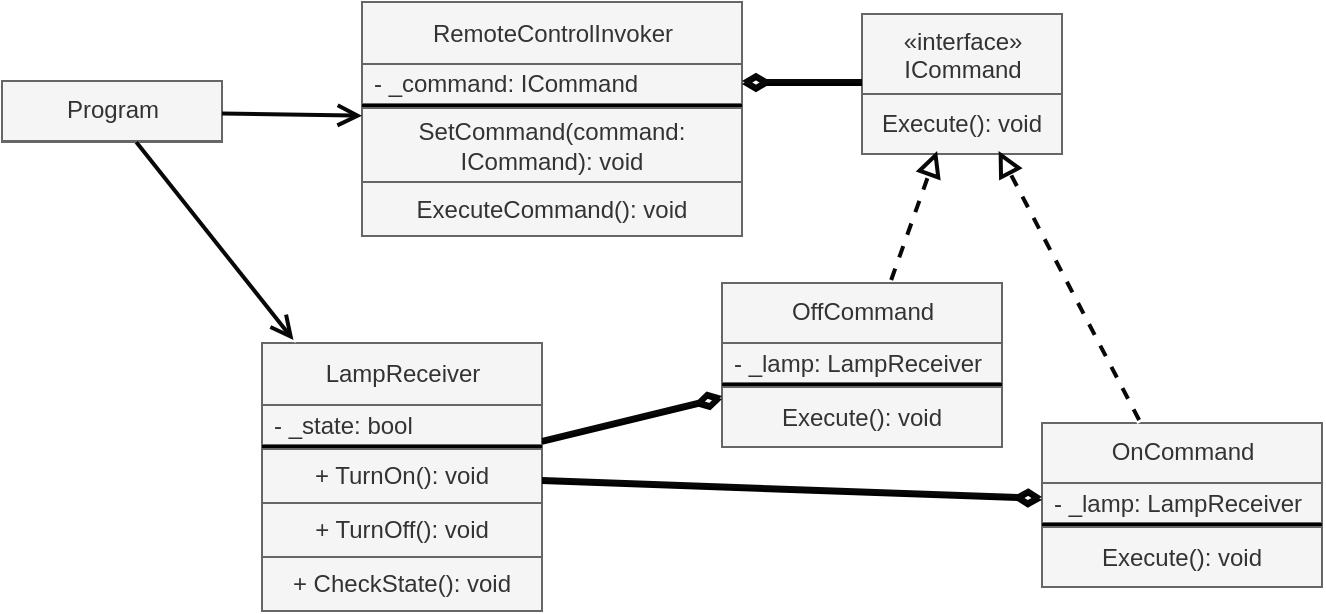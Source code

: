 <mxfile>
    <diagram id="n-HU4fG1coUEZPLs6XPE" name="Page-1">
        <mxGraphModel dx="1350" dy="690" grid="1" gridSize="10" guides="1" tooltips="1" connect="1" arrows="1" fold="1" page="1" pageScale="1" pageWidth="1169" pageHeight="827" background="#ffffff" math="0" shadow="0">
            <root>
                <mxCell id="0"/>
                <mxCell id="1" parent="0"/>
                <mxCell id="7" value="&lt;span style=&quot;font-weight: 400;&quot;&gt;RemoteControlInvoker&lt;br&gt;&lt;/span&gt;" style="swimlane;fontStyle=1;align=center;verticalAlign=middle;childLayout=stackLayout;horizontal=1;startSize=31;horizontalStack=0;resizeParent=1;resizeParentMax=0;resizeLast=0;collapsible=0;marginBottom=0;html=1;fillColor=#f5f5f5;fontColor=#333333;strokeColor=#666666;" parent="1" vertex="1">
                    <mxGeometry x="190" y="20" width="190" height="117" as="geometry"/>
                </mxCell>
                <mxCell id="95" value="- _command: ICommand" style="text;html=1;strokeColor=#666666;fillColor=#f5f5f5;align=left;verticalAlign=middle;spacingLeft=4;spacingRight=4;overflow=hidden;rotatable=0;points=[[0,0.5],[1,0.5]];portConstraint=eastwest;fontColor=#333333;" parent="7" vertex="1">
                    <mxGeometry y="31" width="190" height="20" as="geometry"/>
                </mxCell>
                <mxCell id="96" value="" style="line;strokeWidth=2;align=left;verticalAlign=middle;spacingTop=-1;spacingLeft=3;spacingRight=3;rotatable=0;labelPosition=right;points=[];portConstraint=eastwest;labelBackgroundColor=#D1AEFC;labelBorderColor=none;shadow=0;" parent="7" vertex="1">
                    <mxGeometry y="51" width="190" height="2" as="geometry"/>
                </mxCell>
                <mxCell id="8" value="SetCommand(command: &lt;br&gt;ICommand): void" style="text;html=1;strokeColor=#666666;fillColor=#f5f5f5;align=center;verticalAlign=middle;spacingLeft=4;spacingRight=4;overflow=hidden;rotatable=0;points=[[0,0.5],[1,0.5]];portConstraint=eastwest;fontColor=#333333;" parent="7" vertex="1">
                    <mxGeometry y="53" width="190" height="37" as="geometry"/>
                </mxCell>
                <mxCell id="73" value="ExecuteCommand(): void" style="text;html=1;strokeColor=#666666;fillColor=#f5f5f5;align=center;verticalAlign=middle;spacingLeft=4;spacingRight=4;overflow=hidden;rotatable=0;points=[[0,0.5],[1,0.5]];portConstraint=eastwest;fontColor=#333333;" parent="7" vertex="1">
                    <mxGeometry y="90" width="190" height="27" as="geometry"/>
                </mxCell>
                <mxCell id="25" value="Program" style="swimlane;fontStyle=0;align=center;verticalAlign=top;childLayout=stackLayout;horizontal=1;startSize=30;horizontalStack=0;resizeParent=1;resizeParentMax=0;resizeLast=0;collapsible=0;marginBottom=0;html=1;fillColor=#f5f5f5;fontColor=#333333;strokeColor=#666666;" parent="1" vertex="1">
                    <mxGeometry x="10" y="59.5" width="110" height="30.5" as="geometry"/>
                </mxCell>
                <mxCell id="36" value="" style="endArrow=open;startArrow=none;endFill=0;startFill=0;endSize=8;html=1;verticalAlign=bottom;labelBackgroundColor=none;strokeWidth=2;sketch=0;fillColor=#f5f5f5;strokeColor=#080808;" parent="1" source="25" target="7" edge="1">
                    <mxGeometry width="160" relative="1" as="geometry">
                        <mxPoint x="530" y="85.5" as="sourcePoint"/>
                        <mxPoint x="690" y="85.5" as="targetPoint"/>
                    </mxGeometry>
                </mxCell>
                <mxCell id="90" value="" style="endArrow=block;startArrow=none;endFill=0;startFill=0;endSize=8;html=1;verticalAlign=bottom;dashed=1;labelBackgroundColor=none;sketch=0;strokeWidth=2;fillColor=#f5f5f5;strokeColor=#FFFFFF;" parent="1" source="103" target="97" edge="1">
                    <mxGeometry width="160" relative="1" as="geometry">
                        <mxPoint x="649.57" y="270.5" as="sourcePoint"/>
                        <mxPoint x="710.417" y="132.5" as="targetPoint"/>
                    </mxGeometry>
                </mxCell>
                <mxCell id="91" value="&lt;span style=&quot;font-weight: 400;&quot;&gt;LampReceiver&lt;br&gt;&lt;/span&gt;" style="swimlane;fontStyle=1;align=center;verticalAlign=middle;childLayout=stackLayout;horizontal=1;startSize=31;horizontalStack=0;resizeParent=1;resizeParentMax=0;resizeLast=0;collapsible=0;marginBottom=0;html=1;fillColor=#f5f5f5;fontColor=#333333;strokeColor=#666666;" parent="1" vertex="1">
                    <mxGeometry x="140" y="190.5" width="140" height="134" as="geometry"/>
                </mxCell>
                <mxCell id="116" value="- _state: bool" style="text;html=1;strokeColor=#666666;fillColor=#f5f5f5;align=left;verticalAlign=middle;spacingLeft=4;spacingRight=4;overflow=hidden;rotatable=0;points=[[0,0.5],[1,0.5]];portConstraint=eastwest;fontColor=#333333;" parent="91" vertex="1">
                    <mxGeometry y="31" width="140" height="20" as="geometry"/>
                </mxCell>
                <mxCell id="117" value="" style="line;strokeWidth=2;align=left;verticalAlign=middle;spacingTop=-1;spacingLeft=3;spacingRight=3;rotatable=0;labelPosition=right;points=[];portConstraint=eastwest;labelBackgroundColor=#D1AEFC;labelBorderColor=none;shadow=0;" parent="91" vertex="1">
                    <mxGeometry y="51" width="140" height="2" as="geometry"/>
                </mxCell>
                <mxCell id="92" value="+ TurnOn(): void" style="text;html=1;strokeColor=#666666;fillColor=#f5f5f5;align=center;verticalAlign=middle;spacingLeft=4;spacingRight=4;overflow=hidden;rotatable=0;points=[[0,0.5],[1,0.5]];portConstraint=eastwest;fontColor=#333333;" parent="91" vertex="1">
                    <mxGeometry y="53" width="140" height="27" as="geometry"/>
                </mxCell>
                <mxCell id="119" value="+ TurnOff(): void" style="text;html=1;strokeColor=#666666;fillColor=#f5f5f5;align=center;verticalAlign=middle;spacingLeft=4;spacingRight=4;overflow=hidden;rotatable=0;points=[[0,0.5],[1,0.5]];portConstraint=eastwest;fontColor=#333333;" parent="91" vertex="1">
                    <mxGeometry y="80" width="140" height="27" as="geometry"/>
                </mxCell>
                <mxCell id="118" value="+ CheckState(): void" style="text;html=1;strokeColor=#666666;fillColor=#f5f5f5;align=center;verticalAlign=middle;spacingLeft=4;spacingRight=4;overflow=hidden;rotatable=0;points=[[0,0.5],[1,0.5]];portConstraint=eastwest;fontColor=#333333;" parent="91" vertex="1">
                    <mxGeometry y="107" width="140" height="27" as="geometry"/>
                </mxCell>
                <mxCell id="97" value="«interface»&lt;br&gt;ICommand" style="swimlane;fontStyle=0;align=center;verticalAlign=top;childLayout=stackLayout;horizontal=1;startSize=40;horizontalStack=0;resizeParent=1;resizeParentMax=0;resizeLast=0;collapsible=0;marginBottom=0;html=1;fillColor=#f5f5f5;fontColor=#333333;strokeColor=#666666;" parent="1" vertex="1">
                    <mxGeometry x="440" y="26" width="100" height="70" as="geometry"/>
                </mxCell>
                <mxCell id="101" value="Execute(): void" style="text;html=1;strokeColor=#666666;fillColor=#f5f5f5;align=center;verticalAlign=middle;spacingLeft=4;spacingRight=4;overflow=hidden;rotatable=0;points=[[0,0.5],[1,0.5]];portConstraint=eastwest;fontColor=#333333;" parent="97" vertex="1">
                    <mxGeometry y="40" width="100" height="30" as="geometry"/>
                </mxCell>
                <mxCell id="103" value="OffCommand" style="swimlane;fontStyle=0;align=center;verticalAlign=top;childLayout=stackLayout;horizontal=1;startSize=30;horizontalStack=0;resizeParent=1;resizeParentMax=0;resizeLast=0;collapsible=0;marginBottom=0;html=1;fillColor=#f5f5f5;fontColor=#333333;strokeColor=#666666;" parent="1" vertex="1">
                    <mxGeometry x="370" y="160.5" width="140" height="82" as="geometry"/>
                </mxCell>
                <mxCell id="105" value="- _lamp: LampReceiver" style="text;html=1;strokeColor=#666666;fillColor=#f5f5f5;align=left;verticalAlign=middle;spacingLeft=4;spacingRight=4;overflow=hidden;rotatable=0;points=[[0,0.5],[1,0.5]];portConstraint=eastwest;fontColor=#333333;" parent="103" vertex="1">
                    <mxGeometry y="30" width="140" height="20" as="geometry"/>
                </mxCell>
                <mxCell id="106" value="" style="line;strokeWidth=2;align=left;verticalAlign=middle;spacingTop=-1;spacingLeft=3;spacingRight=3;rotatable=0;labelPosition=right;points=[];portConstraint=eastwest;labelBackgroundColor=#D1AEFC;labelBorderColor=none;shadow=0;" parent="103" vertex="1">
                    <mxGeometry y="50" width="140" height="2" as="geometry"/>
                </mxCell>
                <mxCell id="104" value="Execute(): void" style="text;html=1;strokeColor=#666666;fillColor=#f5f5f5;align=center;verticalAlign=middle;spacingLeft=4;spacingRight=4;overflow=hidden;rotatable=0;points=[[0,0.5],[1,0.5]];portConstraint=eastwest;fontColor=#333333;" parent="103" vertex="1">
                    <mxGeometry y="52" width="140" height="30" as="geometry"/>
                </mxCell>
                <mxCell id="107" value="OnCommand" style="swimlane;fontStyle=0;align=center;verticalAlign=top;childLayout=stackLayout;horizontal=1;startSize=30;horizontalStack=0;resizeParent=1;resizeParentMax=0;resizeLast=0;collapsible=0;marginBottom=0;html=1;fillColor=#f5f5f5;fontColor=#333333;strokeColor=#666666;" parent="1" vertex="1">
                    <mxGeometry x="530" y="230.5" width="140" height="82" as="geometry"/>
                </mxCell>
                <mxCell id="108" value="- _lamp: LampReceiver" style="text;html=1;strokeColor=#666666;fillColor=#f5f5f5;align=left;verticalAlign=middle;spacingLeft=4;spacingRight=4;overflow=hidden;rotatable=0;points=[[0,0.5],[1,0.5]];portConstraint=eastwest;fontColor=#333333;" parent="107" vertex="1">
                    <mxGeometry y="30" width="140" height="20" as="geometry"/>
                </mxCell>
                <mxCell id="109" value="" style="line;strokeWidth=2;align=left;verticalAlign=middle;spacingTop=-1;spacingLeft=3;spacingRight=3;rotatable=0;labelPosition=right;points=[];portConstraint=eastwest;labelBackgroundColor=#D1AEFC;labelBorderColor=none;shadow=0;" parent="107" vertex="1">
                    <mxGeometry y="50" width="140" height="2" as="geometry"/>
                </mxCell>
                <mxCell id="110" value="Execute(): void" style="text;html=1;strokeColor=#666666;fillColor=#f5f5f5;align=center;verticalAlign=middle;spacingLeft=4;spacingRight=4;overflow=hidden;rotatable=0;points=[[0,0.5],[1,0.5]];portConstraint=eastwest;fontColor=#333333;" parent="107" vertex="1">
                    <mxGeometry y="52" width="140" height="30" as="geometry"/>
                </mxCell>
                <mxCell id="111" value="" style="endArrow=block;startArrow=none;endFill=0;startFill=0;endSize=8;html=1;verticalAlign=bottom;dashed=1;labelBackgroundColor=none;sketch=0;strokeWidth=2;fillColor=#f5f5f5;strokeColor=#FFFFFF;" parent="1" source="107" target="97" edge="1">
                    <mxGeometry width="160" relative="1" as="geometry">
                        <mxPoint x="473.858" y="291.5" as="sourcePoint"/>
                        <mxPoint x="453.78" y="240.5" as="targetPoint"/>
                    </mxGeometry>
                </mxCell>
                <mxCell id="112" value="" style="endArrow=none;startArrow=diamondThin;endFill=0;startFill=0;html=1;verticalAlign=bottom;labelBackgroundColor=none;strokeWidth=2;startSize=8;endSize=8;" parent="1" source="103" target="91" edge="1">
                    <mxGeometry width="160" relative="1" as="geometry">
                        <mxPoint x="440" y="280.5" as="sourcePoint"/>
                        <mxPoint x="600" y="280.5" as="targetPoint"/>
                    </mxGeometry>
                </mxCell>
                <mxCell id="113" value="" style="endArrow=none;startArrow=diamondThin;endFill=0;startFill=0;html=1;verticalAlign=bottom;labelBackgroundColor=none;strokeWidth=2;startSize=8;endSize=8;" parent="1" source="107" target="91" edge="1">
                    <mxGeometry width="160" relative="1" as="geometry">
                        <mxPoint x="420" y="314.181" as="sourcePoint"/>
                        <mxPoint x="370" y="301.096" as="targetPoint"/>
                    </mxGeometry>
                </mxCell>
                <mxCell id="115" value="" style="endArrow=none;startArrow=diamondThin;endFill=0;startFill=0;html=1;verticalAlign=bottom;labelBackgroundColor=none;strokeWidth=2;startSize=8;endSize=8;exitX=1;exitY=0.5;exitDx=0;exitDy=0;" parent="1" source="95" target="97" edge="1">
                    <mxGeometry width="160" relative="1" as="geometry">
                        <mxPoint x="420" y="234.84" as="sourcePoint"/>
                        <mxPoint x="370" y="245.798" as="targetPoint"/>
                    </mxGeometry>
                </mxCell>
                <mxCell id="120" value="" style="endArrow=open;startArrow=none;endFill=0;startFill=0;endSize=8;html=1;verticalAlign=bottom;labelBackgroundColor=none;strokeWidth=2;sketch=0;fillColor=#f5f5f5;strokeColor=#FFFFFF;" parent="1" source="25" target="91" edge="1">
                    <mxGeometry width="160" relative="1" as="geometry">
                        <mxPoint x="130" y="82.5" as="sourcePoint"/>
                        <mxPoint x="200" y="82.5" as="targetPoint"/>
                    </mxGeometry>
                </mxCell>
                <mxCell id="122" value="" style="endArrow=block;startArrow=none;endFill=0;startFill=0;endSize=8;html=1;verticalAlign=bottom;dashed=1;labelBackgroundColor=none;sketch=0;strokeWidth=2;fillColor=#f5f5f5;strokeColor=#080808;" edge="1" parent="1">
                    <mxGeometry width="160" relative="1" as="geometry">
                        <mxPoint x="578.575" y="229" as="sourcePoint"/>
                        <mxPoint x="508.29" y="94.5" as="targetPoint"/>
                    </mxGeometry>
                </mxCell>
                <mxCell id="123" value="" style="endArrow=block;startArrow=none;endFill=0;startFill=0;endSize=8;html=1;verticalAlign=bottom;dashed=1;labelBackgroundColor=none;sketch=0;strokeWidth=2;fillColor=#f5f5f5;strokeColor=#080808;" edge="1" parent="1">
                    <mxGeometry width="160" relative="1" as="geometry">
                        <mxPoint x="454.591" y="159" as="sourcePoint"/>
                        <mxPoint x="477.544" y="94.5" as="targetPoint"/>
                    </mxGeometry>
                </mxCell>
                <mxCell id="124" value="" style="endArrow=none;startArrow=diamondThin;endFill=0;startFill=0;html=1;verticalAlign=bottom;labelBackgroundColor=none;strokeWidth=2;startSize=8;endSize=8;exitX=1;exitY=0.5;exitDx=0;exitDy=0;strokeColor=#080808;" edge="1" parent="1">
                    <mxGeometry width="160" relative="1" as="geometry">
                        <mxPoint x="380" y="59.5" as="sourcePoint"/>
                        <mxPoint x="440" y="59.5" as="targetPoint"/>
                    </mxGeometry>
                </mxCell>
                <mxCell id="125" value="" style="endArrow=none;startArrow=diamondThin;endFill=0;startFill=0;html=1;verticalAlign=bottom;labelBackgroundColor=none;strokeWidth=2;startSize=8;endSize=8;strokeColor=#080808;" edge="1" parent="1">
                    <mxGeometry width="160" relative="1" as="geometry">
                        <mxPoint x="370" y="217.043" as="sourcePoint"/>
                        <mxPoint x="280" y="238.957" as="targetPoint"/>
                    </mxGeometry>
                </mxCell>
                <mxCell id="126" value="" style="endArrow=none;startArrow=diamondThin;endFill=0;startFill=0;html=1;verticalAlign=bottom;labelBackgroundColor=none;strokeWidth=2;startSize=8;endSize=8;strokeColor=#080808;" edge="1" parent="1">
                    <mxGeometry width="160" relative="1" as="geometry">
                        <mxPoint x="530" y="267.487" as="sourcePoint"/>
                        <mxPoint x="280" y="258.513" as="targetPoint"/>
                    </mxGeometry>
                </mxCell>
                <mxCell id="127" value="" style="endArrow=open;startArrow=none;endFill=0;startFill=0;endSize=8;html=1;verticalAlign=bottom;labelBackgroundColor=none;strokeWidth=2;sketch=0;fillColor=#f5f5f5;strokeColor=#080808;" edge="1" parent="1" source="25">
                    <mxGeometry width="160" relative="1" as="geometry">
                        <mxPoint x="80.391" y="96" as="sourcePoint"/>
                        <mxPoint x="155.726" y="189" as="targetPoint"/>
                    </mxGeometry>
                </mxCell>
            </root>
        </mxGraphModel>
    </diagram>
</mxfile>